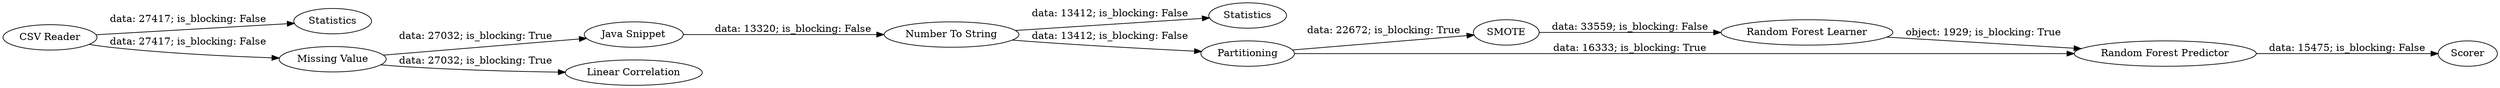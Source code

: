 digraph {
	"5599097097922475625_16" [label="Random Forest Learner"]
	"5599097097922475625_5" [label=SMOTE]
	"5599097097922475625_20" [label="Number To String"]
	"5599097097922475625_15" [label="CSV Reader"]
	"5599097097922475625_19" [label=Statistics]
	"5599097097922475625_22" [label=Scorer]
	"5599097097922475625_4" [label="Java Snippet"]
	"5599097097922475625_18" [label=Statistics]
	"5599097097922475625_21" [label="Linear Correlation"]
	"5599097097922475625_9" [label=Partitioning]
	"5599097097922475625_17" [label="Random Forest Predictor"]
	"5599097097922475625_3" [label="Missing Value"]
	"5599097097922475625_3" -> "5599097097922475625_4" [label="data: 27032; is_blocking: True"]
	"5599097097922475625_4" -> "5599097097922475625_20" [label="data: 13320; is_blocking: False"]
	"5599097097922475625_15" -> "5599097097922475625_3" [label="data: 27417; is_blocking: False"]
	"5599097097922475625_20" -> "5599097097922475625_9" [label="data: 13412; is_blocking: False"]
	"5599097097922475625_16" -> "5599097097922475625_17" [label="object: 1929; is_blocking: True"]
	"5599097097922475625_3" -> "5599097097922475625_21" [label="data: 27032; is_blocking: True"]
	"5599097097922475625_9" -> "5599097097922475625_17" [label="data: 16333; is_blocking: True"]
	"5599097097922475625_9" -> "5599097097922475625_5" [label="data: 22672; is_blocking: True"]
	"5599097097922475625_20" -> "5599097097922475625_18" [label="data: 13412; is_blocking: False"]
	"5599097097922475625_5" -> "5599097097922475625_16" [label="data: 33559; is_blocking: False"]
	"5599097097922475625_15" -> "5599097097922475625_19" [label="data: 27417; is_blocking: False"]
	"5599097097922475625_17" -> "5599097097922475625_22" [label="data: 15475; is_blocking: False"]
	rankdir=LR
}
